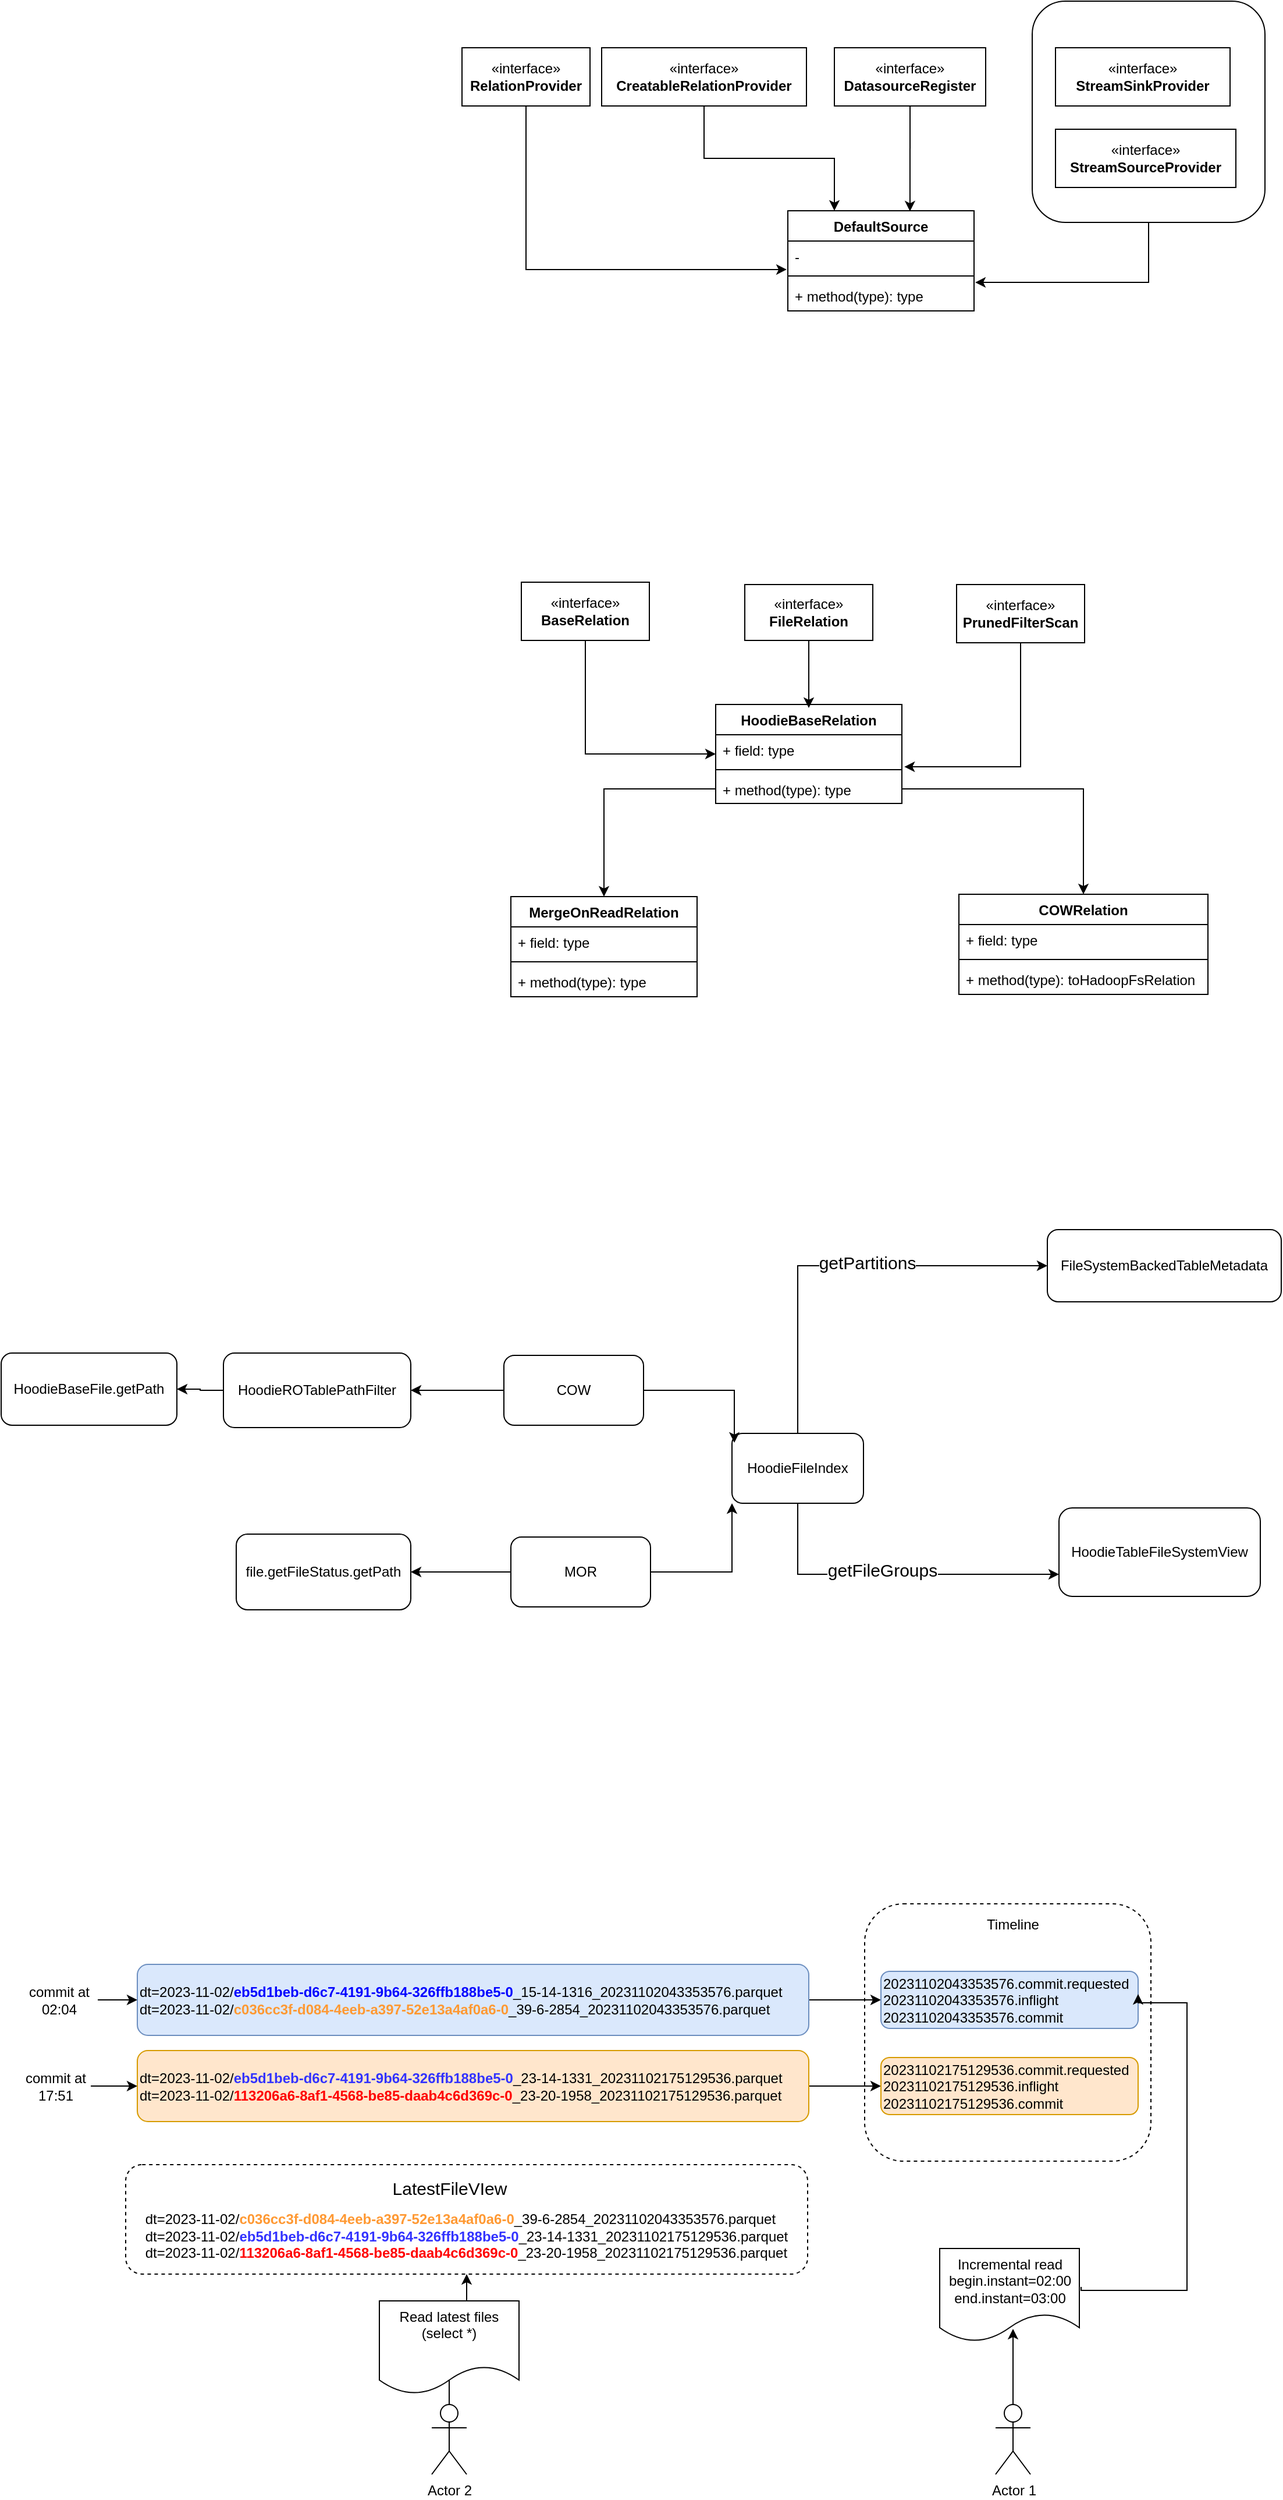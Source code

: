 <mxfile version="22.1.5" type="github">
  <diagram name="Page-1" id="tiECHeyfkjVGIfnojf0j">
    <mxGraphModel dx="1834" dy="786" grid="0" gridSize="10" guides="1" tooltips="1" connect="1" arrows="1" fold="1" page="0" pageScale="1" pageWidth="827" pageHeight="1169" math="0" shadow="0">
      <root>
        <mxCell id="0" />
        <mxCell id="1" parent="0" />
        <mxCell id="Tdacc3HMmwEFYGfO9WcQ-4" value="" style="rounded=1;whiteSpace=wrap;html=1;dashed=1;" vertex="1" parent="1">
          <mxGeometry x="426" y="1754" width="246" height="221" as="geometry" />
        </mxCell>
        <mxCell id="netaxYqDcQG4w5ra4QfN-16" style="edgeStyle=orthogonalEdgeStyle;rounded=0;orthogonalLoop=1;jettySize=auto;html=1;entryX=1.006;entryY=0.058;entryDx=0;entryDy=0;entryPerimeter=0;" parent="1" source="netaxYqDcQG4w5ra4QfN-15" target="netaxYqDcQG4w5ra4QfN-4" edge="1">
          <mxGeometry relative="1" as="geometry" />
        </mxCell>
        <mxCell id="netaxYqDcQG4w5ra4QfN-15" value="" style="rounded=1;whiteSpace=wrap;html=1;" parent="1" vertex="1">
          <mxGeometry x="570" y="120" width="200" height="190" as="geometry" />
        </mxCell>
        <mxCell id="netaxYqDcQG4w5ra4QfN-1" value="DefaultSource" style="swimlane;fontStyle=1;align=center;verticalAlign=top;childLayout=stackLayout;horizontal=1;startSize=26;horizontalStack=0;resizeParent=1;resizeParentMax=0;resizeLast=0;collapsible=1;marginBottom=0;whiteSpace=wrap;html=1;" parent="1" vertex="1">
          <mxGeometry x="360" y="300" width="160" height="86" as="geometry">
            <mxRectangle x="290" y="150" width="120" height="30" as="alternateBounds" />
          </mxGeometry>
        </mxCell>
        <mxCell id="netaxYqDcQG4w5ra4QfN-2" value="-" style="text;strokeColor=none;fillColor=none;align=left;verticalAlign=top;spacingLeft=4;spacingRight=4;overflow=hidden;rotatable=0;points=[[0,0.5],[1,0.5]];portConstraint=eastwest;whiteSpace=wrap;html=1;" parent="netaxYqDcQG4w5ra4QfN-1" vertex="1">
          <mxGeometry y="26" width="160" height="26" as="geometry" />
        </mxCell>
        <mxCell id="netaxYqDcQG4w5ra4QfN-3" value="" style="line;strokeWidth=1;fillColor=none;align=left;verticalAlign=middle;spacingTop=-1;spacingLeft=3;spacingRight=3;rotatable=0;labelPosition=right;points=[];portConstraint=eastwest;strokeColor=inherit;" parent="netaxYqDcQG4w5ra4QfN-1" vertex="1">
          <mxGeometry y="52" width="160" height="8" as="geometry" />
        </mxCell>
        <mxCell id="netaxYqDcQG4w5ra4QfN-4" value="+ method(type): type" style="text;strokeColor=none;fillColor=none;align=left;verticalAlign=top;spacingLeft=4;spacingRight=4;overflow=hidden;rotatable=0;points=[[0,0.5],[1,0.5]];portConstraint=eastwest;whiteSpace=wrap;html=1;" parent="netaxYqDcQG4w5ra4QfN-1" vertex="1">
          <mxGeometry y="60" width="160" height="26" as="geometry" />
        </mxCell>
        <mxCell id="netaxYqDcQG4w5ra4QfN-12" style="edgeStyle=orthogonalEdgeStyle;rounded=0;orthogonalLoop=1;jettySize=auto;html=1;exitX=0.5;exitY=1;exitDx=0;exitDy=0;entryX=-0.006;entryY=0.942;entryDx=0;entryDy=0;entryPerimeter=0;" parent="1" source="netaxYqDcQG4w5ra4QfN-5" target="netaxYqDcQG4w5ra4QfN-2" edge="1">
          <mxGeometry relative="1" as="geometry" />
        </mxCell>
        <mxCell id="netaxYqDcQG4w5ra4QfN-5" value="«interface»&lt;br&gt;&lt;b&gt;RelationProvider&lt;/b&gt;" style="html=1;whiteSpace=wrap;" parent="1" vertex="1">
          <mxGeometry x="80" y="160" width="110" height="50" as="geometry" />
        </mxCell>
        <mxCell id="netaxYqDcQG4w5ra4QfN-13" style="edgeStyle=orthogonalEdgeStyle;rounded=0;orthogonalLoop=1;jettySize=auto;html=1;exitX=0.5;exitY=1;exitDx=0;exitDy=0;entryX=0.25;entryY=0;entryDx=0;entryDy=0;" parent="1" source="netaxYqDcQG4w5ra4QfN-6" target="netaxYqDcQG4w5ra4QfN-1" edge="1">
          <mxGeometry relative="1" as="geometry" />
        </mxCell>
        <mxCell id="netaxYqDcQG4w5ra4QfN-6" value="«interface»&lt;br&gt;&lt;b&gt;CreatableRelationProvider&lt;/b&gt;" style="html=1;whiteSpace=wrap;" parent="1" vertex="1">
          <mxGeometry x="200" y="160" width="176" height="50" as="geometry" />
        </mxCell>
        <mxCell id="netaxYqDcQG4w5ra4QfN-9" value="«interface»&lt;br&gt;&lt;b&gt;StreamSourceProvider&lt;/b&gt;" style="html=1;whiteSpace=wrap;" parent="1" vertex="1">
          <mxGeometry x="590" y="230" width="155" height="50" as="geometry" />
        </mxCell>
        <mxCell id="netaxYqDcQG4w5ra4QfN-10" value="«interface»&lt;br&gt;&lt;b&gt;StreamSinkProvider&lt;/b&gt;" style="html=1;whiteSpace=wrap;" parent="1" vertex="1">
          <mxGeometry x="590" y="160" width="150" height="50" as="geometry" />
        </mxCell>
        <mxCell id="netaxYqDcQG4w5ra4QfN-14" style="edgeStyle=orthogonalEdgeStyle;rounded=0;orthogonalLoop=1;jettySize=auto;html=1;exitX=0.5;exitY=1;exitDx=0;exitDy=0;entryX=0.656;entryY=0.006;entryDx=0;entryDy=0;entryPerimeter=0;" parent="1" source="netaxYqDcQG4w5ra4QfN-11" target="netaxYqDcQG4w5ra4QfN-1" edge="1">
          <mxGeometry relative="1" as="geometry" />
        </mxCell>
        <mxCell id="netaxYqDcQG4w5ra4QfN-11" value="«interface»&lt;br&gt;&lt;b&gt;DatasourceRegister&lt;/b&gt;" style="html=1;whiteSpace=wrap;" parent="1" vertex="1">
          <mxGeometry x="400" y="160" width="130" height="50" as="geometry" />
        </mxCell>
        <mxCell id="netaxYqDcQG4w5ra4QfN-17" value="HoodieBaseRelation" style="swimlane;fontStyle=1;align=center;verticalAlign=top;childLayout=stackLayout;horizontal=1;startSize=26;horizontalStack=0;resizeParent=1;resizeParentMax=0;resizeLast=0;collapsible=1;marginBottom=0;whiteSpace=wrap;html=1;" parent="1" vertex="1">
          <mxGeometry x="298" y="724" width="160" height="85" as="geometry" />
        </mxCell>
        <mxCell id="netaxYqDcQG4w5ra4QfN-18" value="+ field: type" style="text;strokeColor=none;fillColor=none;align=left;verticalAlign=top;spacingLeft=4;spacingRight=4;overflow=hidden;rotatable=0;points=[[0,0.5],[1,0.5]];portConstraint=eastwest;whiteSpace=wrap;html=1;" parent="netaxYqDcQG4w5ra4QfN-17" vertex="1">
          <mxGeometry y="26" width="160" height="26" as="geometry" />
        </mxCell>
        <mxCell id="netaxYqDcQG4w5ra4QfN-19" value="" style="line;strokeWidth=1;fillColor=none;align=left;verticalAlign=middle;spacingTop=-1;spacingLeft=3;spacingRight=3;rotatable=0;labelPosition=right;points=[];portConstraint=eastwest;strokeColor=inherit;" parent="netaxYqDcQG4w5ra4QfN-17" vertex="1">
          <mxGeometry y="52" width="160" height="8" as="geometry" />
        </mxCell>
        <mxCell id="netaxYqDcQG4w5ra4QfN-20" value="+ method(type): type" style="text;strokeColor=none;fillColor=none;align=left;verticalAlign=top;spacingLeft=4;spacingRight=4;overflow=hidden;rotatable=0;points=[[0,0.5],[1,0.5]];portConstraint=eastwest;whiteSpace=wrap;html=1;" parent="netaxYqDcQG4w5ra4QfN-17" vertex="1">
          <mxGeometry y="60" width="160" height="25" as="geometry" />
        </mxCell>
        <mxCell id="netaxYqDcQG4w5ra4QfN-24" style="edgeStyle=orthogonalEdgeStyle;rounded=0;orthogonalLoop=1;jettySize=auto;html=1;exitX=0.5;exitY=1;exitDx=0;exitDy=0;entryX=0;entryY=0.5;entryDx=0;entryDy=0;" parent="1" source="netaxYqDcQG4w5ra4QfN-21" target="netaxYqDcQG4w5ra4QfN-17" edge="1">
          <mxGeometry relative="1" as="geometry" />
        </mxCell>
        <mxCell id="netaxYqDcQG4w5ra4QfN-21" value="«interface»&lt;br&gt;&lt;b&gt;BaseRelation&lt;/b&gt;" style="html=1;whiteSpace=wrap;" parent="1" vertex="1">
          <mxGeometry x="131" y="619" width="110" height="50" as="geometry" />
        </mxCell>
        <mxCell id="netaxYqDcQG4w5ra4QfN-25" value="" style="edgeStyle=orthogonalEdgeStyle;rounded=0;orthogonalLoop=1;jettySize=auto;html=1;" parent="1" source="netaxYqDcQG4w5ra4QfN-22" edge="1">
          <mxGeometry relative="1" as="geometry">
            <mxPoint x="378" y="727" as="targetPoint" />
          </mxGeometry>
        </mxCell>
        <mxCell id="netaxYqDcQG4w5ra4QfN-22" value="«interface»&lt;br&gt;&lt;b&gt;FileRelation&lt;/b&gt;" style="html=1;whiteSpace=wrap;" parent="1" vertex="1">
          <mxGeometry x="323" y="621" width="110" height="48" as="geometry" />
        </mxCell>
        <mxCell id="netaxYqDcQG4w5ra4QfN-26" style="edgeStyle=orthogonalEdgeStyle;rounded=0;orthogonalLoop=1;jettySize=auto;html=1;entryX=1.013;entryY=1.058;entryDx=0;entryDy=0;entryPerimeter=0;" parent="1" source="netaxYqDcQG4w5ra4QfN-23" target="netaxYqDcQG4w5ra4QfN-18" edge="1">
          <mxGeometry relative="1" as="geometry" />
        </mxCell>
        <mxCell id="netaxYqDcQG4w5ra4QfN-23" value="«interface»&lt;br&gt;&lt;b&gt;PrunedFilterScan&lt;/b&gt;" style="html=1;whiteSpace=wrap;" parent="1" vertex="1">
          <mxGeometry x="505" y="621" width="110" height="50" as="geometry" />
        </mxCell>
        <mxCell id="netaxYqDcQG4w5ra4QfN-31" value="MergeOnReadRelation" style="swimlane;fontStyle=1;align=center;verticalAlign=top;childLayout=stackLayout;horizontal=1;startSize=26;horizontalStack=0;resizeParent=1;resizeParentMax=0;resizeLast=0;collapsible=1;marginBottom=0;whiteSpace=wrap;html=1;" parent="1" vertex="1">
          <mxGeometry x="122" y="889" width="160" height="86" as="geometry" />
        </mxCell>
        <mxCell id="netaxYqDcQG4w5ra4QfN-32" value="+ field: type" style="text;strokeColor=none;fillColor=none;align=left;verticalAlign=top;spacingLeft=4;spacingRight=4;overflow=hidden;rotatable=0;points=[[0,0.5],[1,0.5]];portConstraint=eastwest;whiteSpace=wrap;html=1;" parent="netaxYqDcQG4w5ra4QfN-31" vertex="1">
          <mxGeometry y="26" width="160" height="26" as="geometry" />
        </mxCell>
        <mxCell id="netaxYqDcQG4w5ra4QfN-33" value="" style="line;strokeWidth=1;fillColor=none;align=left;verticalAlign=middle;spacingTop=-1;spacingLeft=3;spacingRight=3;rotatable=0;labelPosition=right;points=[];portConstraint=eastwest;strokeColor=inherit;" parent="netaxYqDcQG4w5ra4QfN-31" vertex="1">
          <mxGeometry y="52" width="160" height="8" as="geometry" />
        </mxCell>
        <mxCell id="netaxYqDcQG4w5ra4QfN-34" value="+ method(type): type" style="text;strokeColor=none;fillColor=none;align=left;verticalAlign=top;spacingLeft=4;spacingRight=4;overflow=hidden;rotatable=0;points=[[0,0.5],[1,0.5]];portConstraint=eastwest;whiteSpace=wrap;html=1;" parent="netaxYqDcQG4w5ra4QfN-31" vertex="1">
          <mxGeometry y="60" width="160" height="26" as="geometry" />
        </mxCell>
        <mxCell id="netaxYqDcQG4w5ra4QfN-35" value="COWRelation" style="swimlane;fontStyle=1;align=center;verticalAlign=top;childLayout=stackLayout;horizontal=1;startSize=26;horizontalStack=0;resizeParent=1;resizeParentMax=0;resizeLast=0;collapsible=1;marginBottom=0;whiteSpace=wrap;html=1;" parent="1" vertex="1">
          <mxGeometry x="507" y="887" width="214" height="86" as="geometry" />
        </mxCell>
        <mxCell id="netaxYqDcQG4w5ra4QfN-36" value="+ field: type" style="text;strokeColor=none;fillColor=none;align=left;verticalAlign=top;spacingLeft=4;spacingRight=4;overflow=hidden;rotatable=0;points=[[0,0.5],[1,0.5]];portConstraint=eastwest;whiteSpace=wrap;html=1;" parent="netaxYqDcQG4w5ra4QfN-35" vertex="1">
          <mxGeometry y="26" width="214" height="26" as="geometry" />
        </mxCell>
        <mxCell id="netaxYqDcQG4w5ra4QfN-37" value="" style="line;strokeWidth=1;fillColor=none;align=left;verticalAlign=middle;spacingTop=-1;spacingLeft=3;spacingRight=3;rotatable=0;labelPosition=right;points=[];portConstraint=eastwest;strokeColor=inherit;" parent="netaxYqDcQG4w5ra4QfN-35" vertex="1">
          <mxGeometry y="52" width="214" height="8" as="geometry" />
        </mxCell>
        <mxCell id="netaxYqDcQG4w5ra4QfN-38" value="+ method(type): toHadoopFsRelation" style="text;strokeColor=none;fillColor=none;align=left;verticalAlign=top;spacingLeft=4;spacingRight=4;overflow=hidden;rotatable=0;points=[[0,0.5],[1,0.5]];portConstraint=eastwest;whiteSpace=wrap;html=1;" parent="netaxYqDcQG4w5ra4QfN-35" vertex="1">
          <mxGeometry y="60" width="214" height="26" as="geometry" />
        </mxCell>
        <mxCell id="netaxYqDcQG4w5ra4QfN-39" style="edgeStyle=orthogonalEdgeStyle;rounded=0;orthogonalLoop=1;jettySize=auto;html=1;entryX=0.5;entryY=0;entryDx=0;entryDy=0;" parent="1" source="netaxYqDcQG4w5ra4QfN-20" target="netaxYqDcQG4w5ra4QfN-31" edge="1">
          <mxGeometry relative="1" as="geometry" />
        </mxCell>
        <mxCell id="netaxYqDcQG4w5ra4QfN-40" style="edgeStyle=orthogonalEdgeStyle;rounded=0;orthogonalLoop=1;jettySize=auto;html=1;entryX=0.5;entryY=0;entryDx=0;entryDy=0;" parent="1" source="netaxYqDcQG4w5ra4QfN-20" target="netaxYqDcQG4w5ra4QfN-35" edge="1">
          <mxGeometry relative="1" as="geometry" />
        </mxCell>
        <mxCell id="dIrrSNGoWT9D_Zn7d_qB-4" style="edgeStyle=orthogonalEdgeStyle;rounded=0;orthogonalLoop=1;jettySize=auto;html=1;entryX=0;entryY=0.5;entryDx=0;entryDy=0;exitX=0.5;exitY=0;exitDx=0;exitDy=0;" parent="1" source="dIrrSNGoWT9D_Zn7d_qB-2" target="dIrrSNGoWT9D_Zn7d_qB-3" edge="1">
          <mxGeometry relative="1" as="geometry" />
        </mxCell>
        <mxCell id="dIrrSNGoWT9D_Zn7d_qB-5" value="&lt;font style=&quot;font-size: 15px;&quot;&gt;getPartitions&lt;/font&gt;" style="edgeLabel;html=1;align=center;verticalAlign=middle;resizable=0;points=[];" parent="dIrrSNGoWT9D_Zn7d_qB-4" vertex="1" connectable="0">
          <mxGeometry x="0.136" relative="1" as="geometry">
            <mxPoint y="-3" as="offset" />
          </mxGeometry>
        </mxCell>
        <mxCell id="dIrrSNGoWT9D_Zn7d_qB-18" style="edgeStyle=orthogonalEdgeStyle;rounded=0;orthogonalLoop=1;jettySize=auto;html=1;entryX=0;entryY=0.75;entryDx=0;entryDy=0;exitX=0.5;exitY=1;exitDx=0;exitDy=0;" parent="1" source="dIrrSNGoWT9D_Zn7d_qB-2" target="dIrrSNGoWT9D_Zn7d_qB-17" edge="1">
          <mxGeometry relative="1" as="geometry" />
        </mxCell>
        <mxCell id="dIrrSNGoWT9D_Zn7d_qB-19" value="&lt;font style=&quot;font-size: 15px;&quot;&gt;getFileGroups&lt;/font&gt;" style="edgeLabel;html=1;align=center;verticalAlign=middle;resizable=0;points=[];" parent="dIrrSNGoWT9D_Zn7d_qB-18" vertex="1" connectable="0">
          <mxGeometry x="0.04" relative="1" as="geometry">
            <mxPoint x="-15" y="-4" as="offset" />
          </mxGeometry>
        </mxCell>
        <mxCell id="dIrrSNGoWT9D_Zn7d_qB-2" value="HoodieFileIndex" style="rounded=1;whiteSpace=wrap;html=1;" parent="1" vertex="1">
          <mxGeometry x="312" y="1350" width="113" height="60" as="geometry" />
        </mxCell>
        <mxCell id="dIrrSNGoWT9D_Zn7d_qB-3" value="FileSystemBackedTableMetadata" style="rounded=1;whiteSpace=wrap;html=1;" parent="1" vertex="1">
          <mxGeometry x="583" y="1175" width="201" height="62" as="geometry" />
        </mxCell>
        <mxCell id="dIrrSNGoWT9D_Zn7d_qB-10" style="edgeStyle=orthogonalEdgeStyle;rounded=0;orthogonalLoop=1;jettySize=auto;html=1;entryX=1;entryY=0.5;entryDx=0;entryDy=0;" parent="1" source="dIrrSNGoWT9D_Zn7d_qB-6" target="dIrrSNGoWT9D_Zn7d_qB-9" edge="1">
          <mxGeometry relative="1" as="geometry" />
        </mxCell>
        <mxCell id="dIrrSNGoWT9D_Zn7d_qB-11" style="edgeStyle=orthogonalEdgeStyle;rounded=0;orthogonalLoop=1;jettySize=auto;html=1;entryX=0.018;entryY=0.133;entryDx=0;entryDy=0;entryPerimeter=0;" parent="1" source="dIrrSNGoWT9D_Zn7d_qB-6" target="dIrrSNGoWT9D_Zn7d_qB-2" edge="1">
          <mxGeometry relative="1" as="geometry" />
        </mxCell>
        <mxCell id="dIrrSNGoWT9D_Zn7d_qB-6" value="COW" style="rounded=1;whiteSpace=wrap;html=1;" parent="1" vertex="1">
          <mxGeometry x="116" y="1283" width="120" height="60" as="geometry" />
        </mxCell>
        <mxCell id="dIrrSNGoWT9D_Zn7d_qB-12" style="edgeStyle=orthogonalEdgeStyle;rounded=0;orthogonalLoop=1;jettySize=auto;html=1;entryX=0;entryY=1;entryDx=0;entryDy=0;" parent="1" source="dIrrSNGoWT9D_Zn7d_qB-7" target="dIrrSNGoWT9D_Zn7d_qB-2" edge="1">
          <mxGeometry relative="1" as="geometry" />
        </mxCell>
        <mxCell id="dIrrSNGoWT9D_Zn7d_qB-16" style="edgeStyle=orthogonalEdgeStyle;rounded=0;orthogonalLoop=1;jettySize=auto;html=1;entryX=1;entryY=0.5;entryDx=0;entryDy=0;" parent="1" source="dIrrSNGoWT9D_Zn7d_qB-7" target="dIrrSNGoWT9D_Zn7d_qB-15" edge="1">
          <mxGeometry relative="1" as="geometry" />
        </mxCell>
        <mxCell id="dIrrSNGoWT9D_Zn7d_qB-7" value="MOR" style="rounded=1;whiteSpace=wrap;html=1;" parent="1" vertex="1">
          <mxGeometry x="122" y="1439" width="120" height="60" as="geometry" />
        </mxCell>
        <mxCell id="dIrrSNGoWT9D_Zn7d_qB-14" style="edgeStyle=orthogonalEdgeStyle;rounded=0;orthogonalLoop=1;jettySize=auto;html=1;" parent="1" source="dIrrSNGoWT9D_Zn7d_qB-9" target="dIrrSNGoWT9D_Zn7d_qB-13" edge="1">
          <mxGeometry relative="1" as="geometry" />
        </mxCell>
        <mxCell id="dIrrSNGoWT9D_Zn7d_qB-9" value="HoodieROTablePathFilter" style="rounded=1;whiteSpace=wrap;html=1;" parent="1" vertex="1">
          <mxGeometry x="-125" y="1281" width="161" height="64" as="geometry" />
        </mxCell>
        <mxCell id="dIrrSNGoWT9D_Zn7d_qB-13" value="HoodieBaseFile.getPath" style="rounded=1;whiteSpace=wrap;html=1;" parent="1" vertex="1">
          <mxGeometry x="-316" y="1281" width="151" height="62" as="geometry" />
        </mxCell>
        <mxCell id="dIrrSNGoWT9D_Zn7d_qB-15" value="file.getFileStatus.getPath" style="rounded=1;whiteSpace=wrap;html=1;" parent="1" vertex="1">
          <mxGeometry x="-114" y="1436.5" width="150" height="65" as="geometry" />
        </mxCell>
        <mxCell id="dIrrSNGoWT9D_Zn7d_qB-17" value="HoodieTableFileSystemView" style="rounded=1;whiteSpace=wrap;html=1;" parent="1" vertex="1">
          <mxGeometry x="593" y="1414" width="173" height="76" as="geometry" />
        </mxCell>
        <mxCell id="Tdacc3HMmwEFYGfO9WcQ-13" value="" style="edgeStyle=orthogonalEdgeStyle;rounded=0;orthogonalLoop=1;jettySize=auto;html=1;" edge="1" parent="1" source="Tdacc3HMmwEFYGfO9WcQ-2" target="Tdacc3HMmwEFYGfO9WcQ-5">
          <mxGeometry relative="1" as="geometry" />
        </mxCell>
        <mxCell id="Tdacc3HMmwEFYGfO9WcQ-2" value="dt=2023-11-02/&lt;font color=&quot;#0000ff&quot;&gt;&lt;b&gt;eb5d1beb-d6c7-4191-9b64-326ffb188be5-0&lt;/b&gt;&lt;/font&gt;_15-14-1316_20231102043353576.parquet&lt;br&gt;dt=2023-11-02/&lt;b&gt;&lt;font color=&quot;#ff9933&quot;&gt;c036cc3f-d084-4eeb-a397-52e13a4af0a6-0&lt;/font&gt;&lt;/b&gt;_39-6-2854_20231102043353576.parquet" style="rounded=1;whiteSpace=wrap;html=1;align=left;fillColor=#dae8fc;strokeColor=#6c8ebf;" vertex="1" parent="1">
          <mxGeometry x="-199" y="1806" width="577" height="61" as="geometry" />
        </mxCell>
        <mxCell id="Tdacc3HMmwEFYGfO9WcQ-12" value="" style="edgeStyle=orthogonalEdgeStyle;rounded=0;orthogonalLoop=1;jettySize=auto;html=1;" edge="1" parent="1" source="Tdacc3HMmwEFYGfO9WcQ-3" target="Tdacc3HMmwEFYGfO9WcQ-6">
          <mxGeometry relative="1" as="geometry" />
        </mxCell>
        <mxCell id="Tdacc3HMmwEFYGfO9WcQ-3" value="dt=2023-11-02/&lt;b&gt;&lt;font color=&quot;#3333ff&quot;&gt;eb5d1beb-d6c7-4191-9b64-326ffb188be5-0&lt;/font&gt;&lt;/b&gt;_23-14-1331_20231102175129536.parquet&lt;br&gt;dt=2023-11-02/&lt;b&gt;&lt;font color=&quot;#ff0000&quot;&gt;113206a6-8af1-4568-be85-daab4c6d369c-0&lt;/font&gt;&lt;/b&gt;_23-20-1958_20231102175129536.parquet" style="rounded=1;whiteSpace=wrap;html=1;align=left;fillColor=#ffe6cc;strokeColor=#d79b00;" vertex="1" parent="1">
          <mxGeometry x="-199" y="1880" width="577" height="61" as="geometry" />
        </mxCell>
        <mxCell id="Tdacc3HMmwEFYGfO9WcQ-5" value="20231102043353576.commit.requested&lt;br&gt;20231102043353576.inflight&lt;br&gt;20231102043353576.commit" style="rounded=1;whiteSpace=wrap;html=1;align=left;fillColor=#dae8fc;strokeColor=#6c8ebf;" vertex="1" parent="1">
          <mxGeometry x="440" y="1812" width="221" height="49" as="geometry" />
        </mxCell>
        <mxCell id="Tdacc3HMmwEFYGfO9WcQ-6" value="20231102175129536.commit.requested&lt;br&gt;20231102175129536.inflight&lt;br&gt;20231102175129536.commit" style="rounded=1;whiteSpace=wrap;html=1;align=left;fillColor=#ffe6cc;strokeColor=#d79b00;" vertex="1" parent="1">
          <mxGeometry x="440" y="1886" width="221" height="49" as="geometry" />
        </mxCell>
        <mxCell id="Tdacc3HMmwEFYGfO9WcQ-7" value="Timeline" style="text;html=1;strokeColor=none;fillColor=none;align=center;verticalAlign=middle;whiteSpace=wrap;rounded=0;" vertex="1" parent="1">
          <mxGeometry x="505" y="1757" width="97" height="30" as="geometry" />
        </mxCell>
        <mxCell id="Tdacc3HMmwEFYGfO9WcQ-9" style="edgeStyle=orthogonalEdgeStyle;rounded=0;orthogonalLoop=1;jettySize=auto;html=1;exitX=1;exitY=0.5;exitDx=0;exitDy=0;entryX=0;entryY=0.5;entryDx=0;entryDy=0;" edge="1" parent="1" source="Tdacc3HMmwEFYGfO9WcQ-8" target="Tdacc3HMmwEFYGfO9WcQ-3">
          <mxGeometry relative="1" as="geometry" />
        </mxCell>
        <mxCell id="Tdacc3HMmwEFYGfO9WcQ-8" value="commit at 17:51" style="text;html=1;strokeColor=none;fillColor=none;align=center;verticalAlign=middle;whiteSpace=wrap;rounded=0;" vertex="1" parent="1">
          <mxGeometry x="-299" y="1895.5" width="60" height="30" as="geometry" />
        </mxCell>
        <mxCell id="Tdacc3HMmwEFYGfO9WcQ-11" value="" style="edgeStyle=orthogonalEdgeStyle;rounded=0;orthogonalLoop=1;jettySize=auto;html=1;" edge="1" parent="1" source="Tdacc3HMmwEFYGfO9WcQ-10" target="Tdacc3HMmwEFYGfO9WcQ-2">
          <mxGeometry relative="1" as="geometry" />
        </mxCell>
        <mxCell id="Tdacc3HMmwEFYGfO9WcQ-10" value="commit at 02:04" style="text;html=1;strokeColor=none;fillColor=none;align=center;verticalAlign=middle;whiteSpace=wrap;rounded=0;" vertex="1" parent="1">
          <mxGeometry x="-299" y="1821.5" width="66" height="30" as="geometry" />
        </mxCell>
        <mxCell id="Tdacc3HMmwEFYGfO9WcQ-16" value="" style="edgeStyle=orthogonalEdgeStyle;rounded=0;orthogonalLoop=1;jettySize=auto;html=1;" edge="1" parent="1" source="Tdacc3HMmwEFYGfO9WcQ-14">
          <mxGeometry relative="1" as="geometry">
            <mxPoint x="553.5" y="2119" as="targetPoint" />
          </mxGeometry>
        </mxCell>
        <mxCell id="Tdacc3HMmwEFYGfO9WcQ-14" value="Actor 1" style="shape=umlActor;verticalLabelPosition=bottom;verticalAlign=top;html=1;" vertex="1" parent="1">
          <mxGeometry x="538.5" y="2184" width="30" height="60" as="geometry" />
        </mxCell>
        <mxCell id="Tdacc3HMmwEFYGfO9WcQ-17" style="edgeStyle=orthogonalEdgeStyle;rounded=0;orthogonalLoop=1;jettySize=auto;html=1;entryX=1;entryY=0.5;entryDx=0;entryDy=0;" edge="1" parent="1">
          <mxGeometry relative="1" as="geometry">
            <mxPoint x="612" y="2083" as="sourcePoint" />
            <mxPoint x="661" y="1831.5" as="targetPoint" />
            <Array as="points">
              <mxPoint x="612" y="2086" />
              <mxPoint x="703" y="2086" />
              <mxPoint x="703" y="1839" />
              <mxPoint x="661" y="1839" />
            </Array>
          </mxGeometry>
        </mxCell>
        <mxCell id="Tdacc3HMmwEFYGfO9WcQ-15" value="Incremental read&lt;br&gt;begin.instant=02:00&lt;br&gt;end.instant=03:00" style="shape=document;whiteSpace=wrap;html=1;boundedLbl=1;verticalAlign=top;" vertex="1" parent="1">
          <mxGeometry x="490.5" y="2050" width="120" height="80" as="geometry" />
        </mxCell>
        <mxCell id="Tdacc3HMmwEFYGfO9WcQ-26" value="" style="edgeStyle=orthogonalEdgeStyle;rounded=0;orthogonalLoop=1;jettySize=auto;html=1;" edge="1" parent="1" source="Tdacc3HMmwEFYGfO9WcQ-20" target="Tdacc3HMmwEFYGfO9WcQ-24">
          <mxGeometry relative="1" as="geometry" />
        </mxCell>
        <mxCell id="Tdacc3HMmwEFYGfO9WcQ-20" value="Actor 2" style="shape=umlActor;verticalLabelPosition=bottom;verticalAlign=top;html=1;" vertex="1" parent="1">
          <mxGeometry x="54" y="2184" width="30" height="60" as="geometry" />
        </mxCell>
        <mxCell id="Tdacc3HMmwEFYGfO9WcQ-23" value="Read latest files&lt;br&gt;(select *)" style="shape=document;whiteSpace=wrap;html=1;boundedLbl=1;verticalAlign=top;" vertex="1" parent="1">
          <mxGeometry x="9" y="2095" width="120" height="80" as="geometry" />
        </mxCell>
        <mxCell id="Tdacc3HMmwEFYGfO9WcQ-24" value="&lt;div style=&quot;text-align: left;&quot;&gt;&lt;span style=&quot;background-color: initial;&quot;&gt;&lt;br&gt;&lt;/span&gt;&lt;/div&gt;&lt;div style=&quot;text-align: left;&quot;&gt;&lt;span style=&quot;background-color: initial;&quot;&gt;&lt;br&gt;&lt;/span&gt;&lt;/div&gt;&lt;div style=&quot;text-align: left;&quot;&gt;&lt;br&gt;&lt;/div&gt;&lt;div style=&quot;text-align: left;&quot;&gt;&lt;span style=&quot;background-color: initial;&quot;&gt;dt=2023-11-02/&lt;/span&gt;&lt;b style=&quot;background-color: initial; border-color: var(--border-color);&quot;&gt;&lt;font style=&quot;border-color: var(--border-color);&quot; color=&quot;#ff9933&quot;&gt;c036cc3f-d084-4eeb-a397-52e13a4af0a6-0&lt;/font&gt;&lt;/b&gt;&lt;span style=&quot;background-color: initial;&quot;&gt;_39-6-2854_20231102043353576.parquet&lt;/span&gt;&lt;/div&gt;&lt;div style=&quot;text-align: left;&quot;&gt;&lt;span style=&quot;background-color: initial;&quot;&gt;dt=2023-11-02/&lt;/span&gt;&lt;b style=&quot;background-color: initial; border-color: var(--border-color);&quot;&gt;&lt;font style=&quot;border-color: var(--border-color);&quot; color=&quot;#3333ff&quot;&gt;eb5d1beb-d6c7-4191-9b64-326ffb188be5-0&lt;/font&gt;&lt;/b&gt;&lt;span style=&quot;background-color: initial;&quot;&gt;_23-14-1331_20231102175129536.parquet&lt;/span&gt;&lt;/div&gt;&lt;span style=&quot;&quot;&gt;&lt;div style=&quot;text-align: left;&quot;&gt;&lt;span style=&quot;background-color: initial;&quot;&gt;dt=2023-11-02/&lt;/span&gt;&lt;b style=&quot;background-color: initial; border-color: var(--border-color);&quot;&gt;&lt;font style=&quot;border-color: var(--border-color);&quot; color=&quot;#ff0000&quot;&gt;113206a6-8af1-4568-be85-daab4c6d369c-0&lt;/font&gt;&lt;/b&gt;&lt;span style=&quot;background-color: initial;&quot;&gt;_23-20-1958_20231102175129536.parquet&lt;/span&gt;&lt;/div&gt;&lt;/span&gt;&lt;span style=&quot;text-align: left;&quot;&gt;&lt;br&gt;&lt;/span&gt;" style="rounded=1;whiteSpace=wrap;html=1;dashed=1;" vertex="1" parent="1">
          <mxGeometry x="-209" y="1978" width="586" height="94" as="geometry" />
        </mxCell>
        <mxCell id="Tdacc3HMmwEFYGfO9WcQ-25" value="&lt;font style=&quot;font-size: 15px;&quot;&gt;LatestFileVIew&lt;/font&gt;" style="text;html=1;strokeColor=none;fillColor=none;align=center;verticalAlign=middle;whiteSpace=wrap;rounded=0;" vertex="1" parent="1">
          <mxGeometry x="17.5" y="1983" width="103" height="30" as="geometry" />
        </mxCell>
      </root>
    </mxGraphModel>
  </diagram>
</mxfile>
